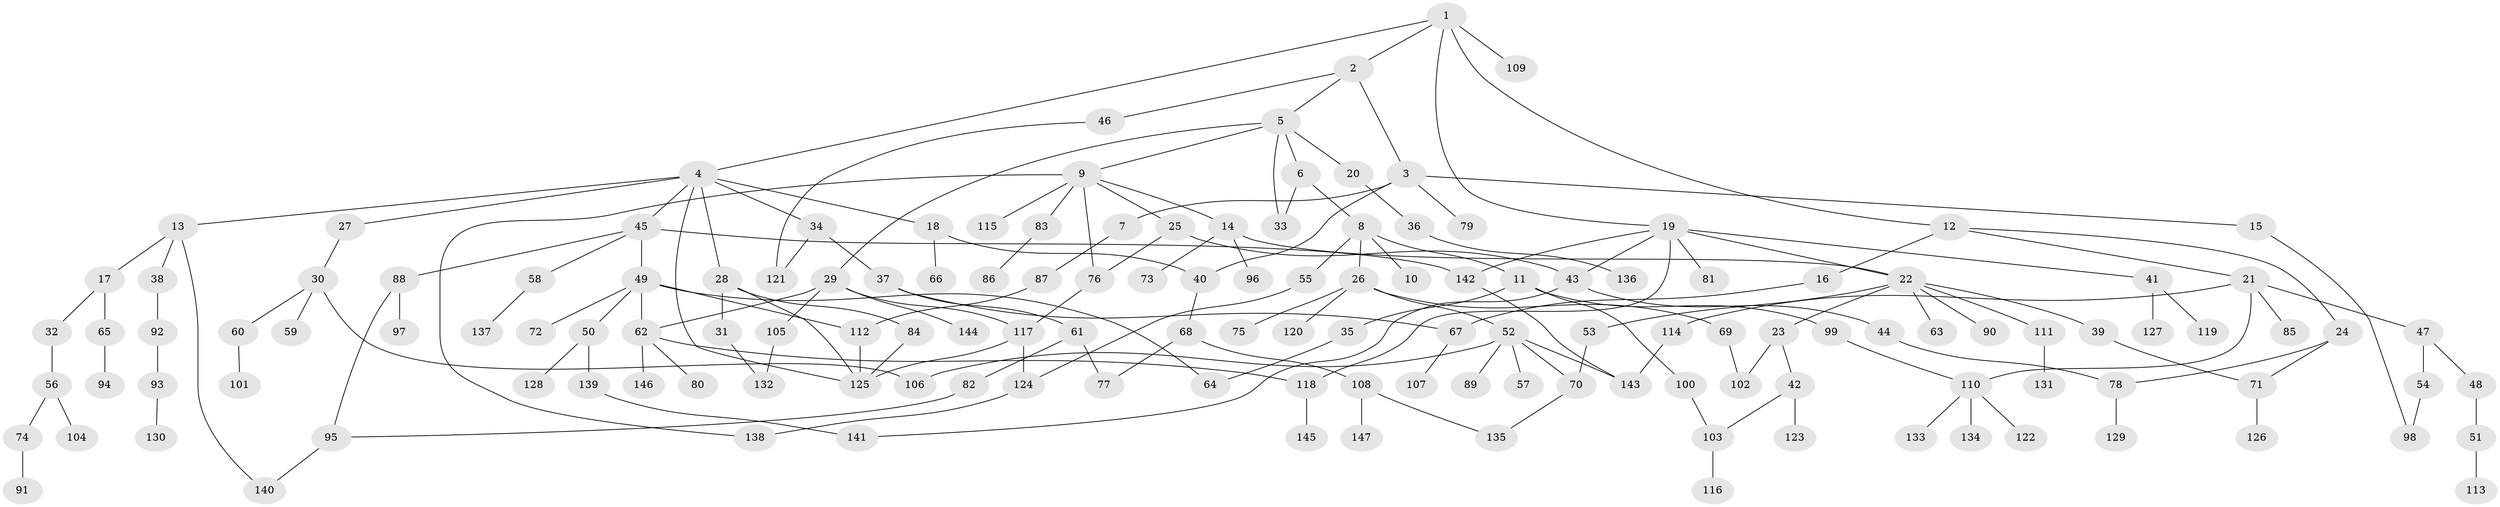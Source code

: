// Generated by graph-tools (version 1.1) at 2025/10/02/27/25 16:10:52]
// undirected, 147 vertices, 181 edges
graph export_dot {
graph [start="1"]
  node [color=gray90,style=filled];
  1;
  2;
  3;
  4;
  5;
  6;
  7;
  8;
  9;
  10;
  11;
  12;
  13;
  14;
  15;
  16;
  17;
  18;
  19;
  20;
  21;
  22;
  23;
  24;
  25;
  26;
  27;
  28;
  29;
  30;
  31;
  32;
  33;
  34;
  35;
  36;
  37;
  38;
  39;
  40;
  41;
  42;
  43;
  44;
  45;
  46;
  47;
  48;
  49;
  50;
  51;
  52;
  53;
  54;
  55;
  56;
  57;
  58;
  59;
  60;
  61;
  62;
  63;
  64;
  65;
  66;
  67;
  68;
  69;
  70;
  71;
  72;
  73;
  74;
  75;
  76;
  77;
  78;
  79;
  80;
  81;
  82;
  83;
  84;
  85;
  86;
  87;
  88;
  89;
  90;
  91;
  92;
  93;
  94;
  95;
  96;
  97;
  98;
  99;
  100;
  101;
  102;
  103;
  104;
  105;
  106;
  107;
  108;
  109;
  110;
  111;
  112;
  113;
  114;
  115;
  116;
  117;
  118;
  119;
  120;
  121;
  122;
  123;
  124;
  125;
  126;
  127;
  128;
  129;
  130;
  131;
  132;
  133;
  134;
  135;
  136;
  137;
  138;
  139;
  140;
  141;
  142;
  143;
  144;
  145;
  146;
  147;
  1 -- 2;
  1 -- 4;
  1 -- 12;
  1 -- 19;
  1 -- 109;
  2 -- 3;
  2 -- 5;
  2 -- 46;
  3 -- 7;
  3 -- 15;
  3 -- 40;
  3 -- 79;
  4 -- 13;
  4 -- 18;
  4 -- 27;
  4 -- 28;
  4 -- 34;
  4 -- 45;
  4 -- 125;
  5 -- 6;
  5 -- 9;
  5 -- 20;
  5 -- 29;
  5 -- 33;
  6 -- 8;
  6 -- 33;
  7 -- 87;
  8 -- 10;
  8 -- 11;
  8 -- 26;
  8 -- 55;
  9 -- 14;
  9 -- 25;
  9 -- 83;
  9 -- 115;
  9 -- 138;
  9 -- 76;
  11 -- 35;
  11 -- 99;
  11 -- 100;
  12 -- 16;
  12 -- 21;
  12 -- 24;
  13 -- 17;
  13 -- 38;
  13 -- 140;
  14 -- 73;
  14 -- 96;
  14 -- 22;
  15 -- 98;
  16 -- 67;
  17 -- 32;
  17 -- 65;
  18 -- 66;
  18 -- 40;
  19 -- 22;
  19 -- 41;
  19 -- 81;
  19 -- 118;
  19 -- 142;
  19 -- 43;
  20 -- 36;
  21 -- 47;
  21 -- 85;
  21 -- 110;
  21 -- 114;
  22 -- 23;
  22 -- 39;
  22 -- 53;
  22 -- 63;
  22 -- 90;
  22 -- 111;
  23 -- 42;
  23 -- 102;
  24 -- 78;
  24 -- 71;
  25 -- 43;
  25 -- 76;
  26 -- 52;
  26 -- 69;
  26 -- 75;
  26 -- 120;
  27 -- 30;
  28 -- 31;
  28 -- 84;
  28 -- 125;
  29 -- 105;
  29 -- 144;
  29 -- 62;
  29 -- 117;
  30 -- 59;
  30 -- 60;
  30 -- 106;
  31 -- 132;
  32 -- 56;
  34 -- 37;
  34 -- 121;
  35 -- 64;
  36 -- 136;
  37 -- 61;
  37 -- 67;
  38 -- 92;
  39 -- 71;
  40 -- 68;
  41 -- 119;
  41 -- 127;
  42 -- 123;
  42 -- 103;
  43 -- 44;
  43 -- 141;
  44 -- 78;
  45 -- 49;
  45 -- 58;
  45 -- 88;
  45 -- 142;
  46 -- 121;
  47 -- 48;
  47 -- 54;
  48 -- 51;
  49 -- 50;
  49 -- 62;
  49 -- 64;
  49 -- 72;
  49 -- 112;
  50 -- 128;
  50 -- 139;
  51 -- 113;
  52 -- 57;
  52 -- 70;
  52 -- 89;
  52 -- 143;
  52 -- 106;
  53 -- 70;
  54 -- 98;
  55 -- 124;
  56 -- 74;
  56 -- 104;
  58 -- 137;
  60 -- 101;
  61 -- 77;
  61 -- 82;
  62 -- 80;
  62 -- 146;
  62 -- 118;
  65 -- 94;
  67 -- 107;
  68 -- 108;
  68 -- 77;
  69 -- 102;
  70 -- 135;
  71 -- 126;
  74 -- 91;
  76 -- 117;
  78 -- 129;
  82 -- 95;
  83 -- 86;
  84 -- 125;
  87 -- 112;
  88 -- 97;
  88 -- 95;
  92 -- 93;
  93 -- 130;
  95 -- 140;
  99 -- 110;
  100 -- 103;
  103 -- 116;
  105 -- 132;
  108 -- 135;
  108 -- 147;
  110 -- 122;
  110 -- 133;
  110 -- 134;
  111 -- 131;
  112 -- 125;
  114 -- 143;
  117 -- 124;
  117 -- 125;
  118 -- 145;
  124 -- 138;
  139 -- 141;
  142 -- 143;
}
